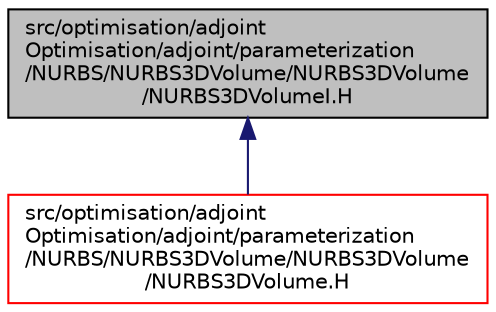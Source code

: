 digraph "src/optimisation/adjointOptimisation/adjoint/parameterization/NURBS/NURBS3DVolume/NURBS3DVolume/NURBS3DVolumeI.H"
{
  bgcolor="transparent";
  edge [fontname="Helvetica",fontsize="10",labelfontname="Helvetica",labelfontsize="10"];
  node [fontname="Helvetica",fontsize="10",shape=record];
  Node1 [label="src/optimisation/adjoint\lOptimisation/adjoint/parameterization\l/NURBS/NURBS3DVolume/NURBS3DVolume\l/NURBS3DVolumeI.H",height=0.2,width=0.4,color="black", fillcolor="grey75", style="filled" fontcolor="black"];
  Node1 -> Node2 [dir="back",color="midnightblue",fontsize="10",style="solid",fontname="Helvetica"];
  Node2 [label="src/optimisation/adjoint\lOptimisation/adjoint/parameterization\l/NURBS/NURBS3DVolume/NURBS3DVolume\l/NURBS3DVolume.H",height=0.2,width=0.4,color="red",URL="$NURBS3DVolume_8H.html"];
}
